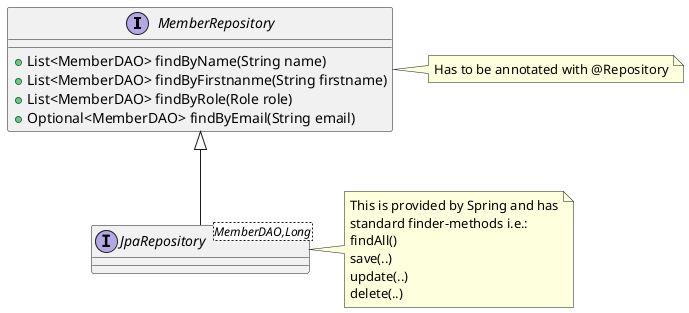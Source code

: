 @startuml
 interface MemberRepository {
 +List<MemberDAO> findByName(String name)
 +List<MemberDAO> findByFirstnanme(String firstname)
 +List<MemberDAO> findByRole(Role role)
 +Optional<MemberDAO> findByEmail(String email)
 }
 interface JpaRepository <MemberDAO,Long>

 MemberRepository <|--  JpaRepository
 note right of MemberRepository
 Has to be annotated with @Repository
 end note

 note right of JpaRepository
 This is provided by Spring and has
 standard finder-methods i.e.:
 findAll()
 save(..)
 update(..)
 delete(..)
 end note
@enduml